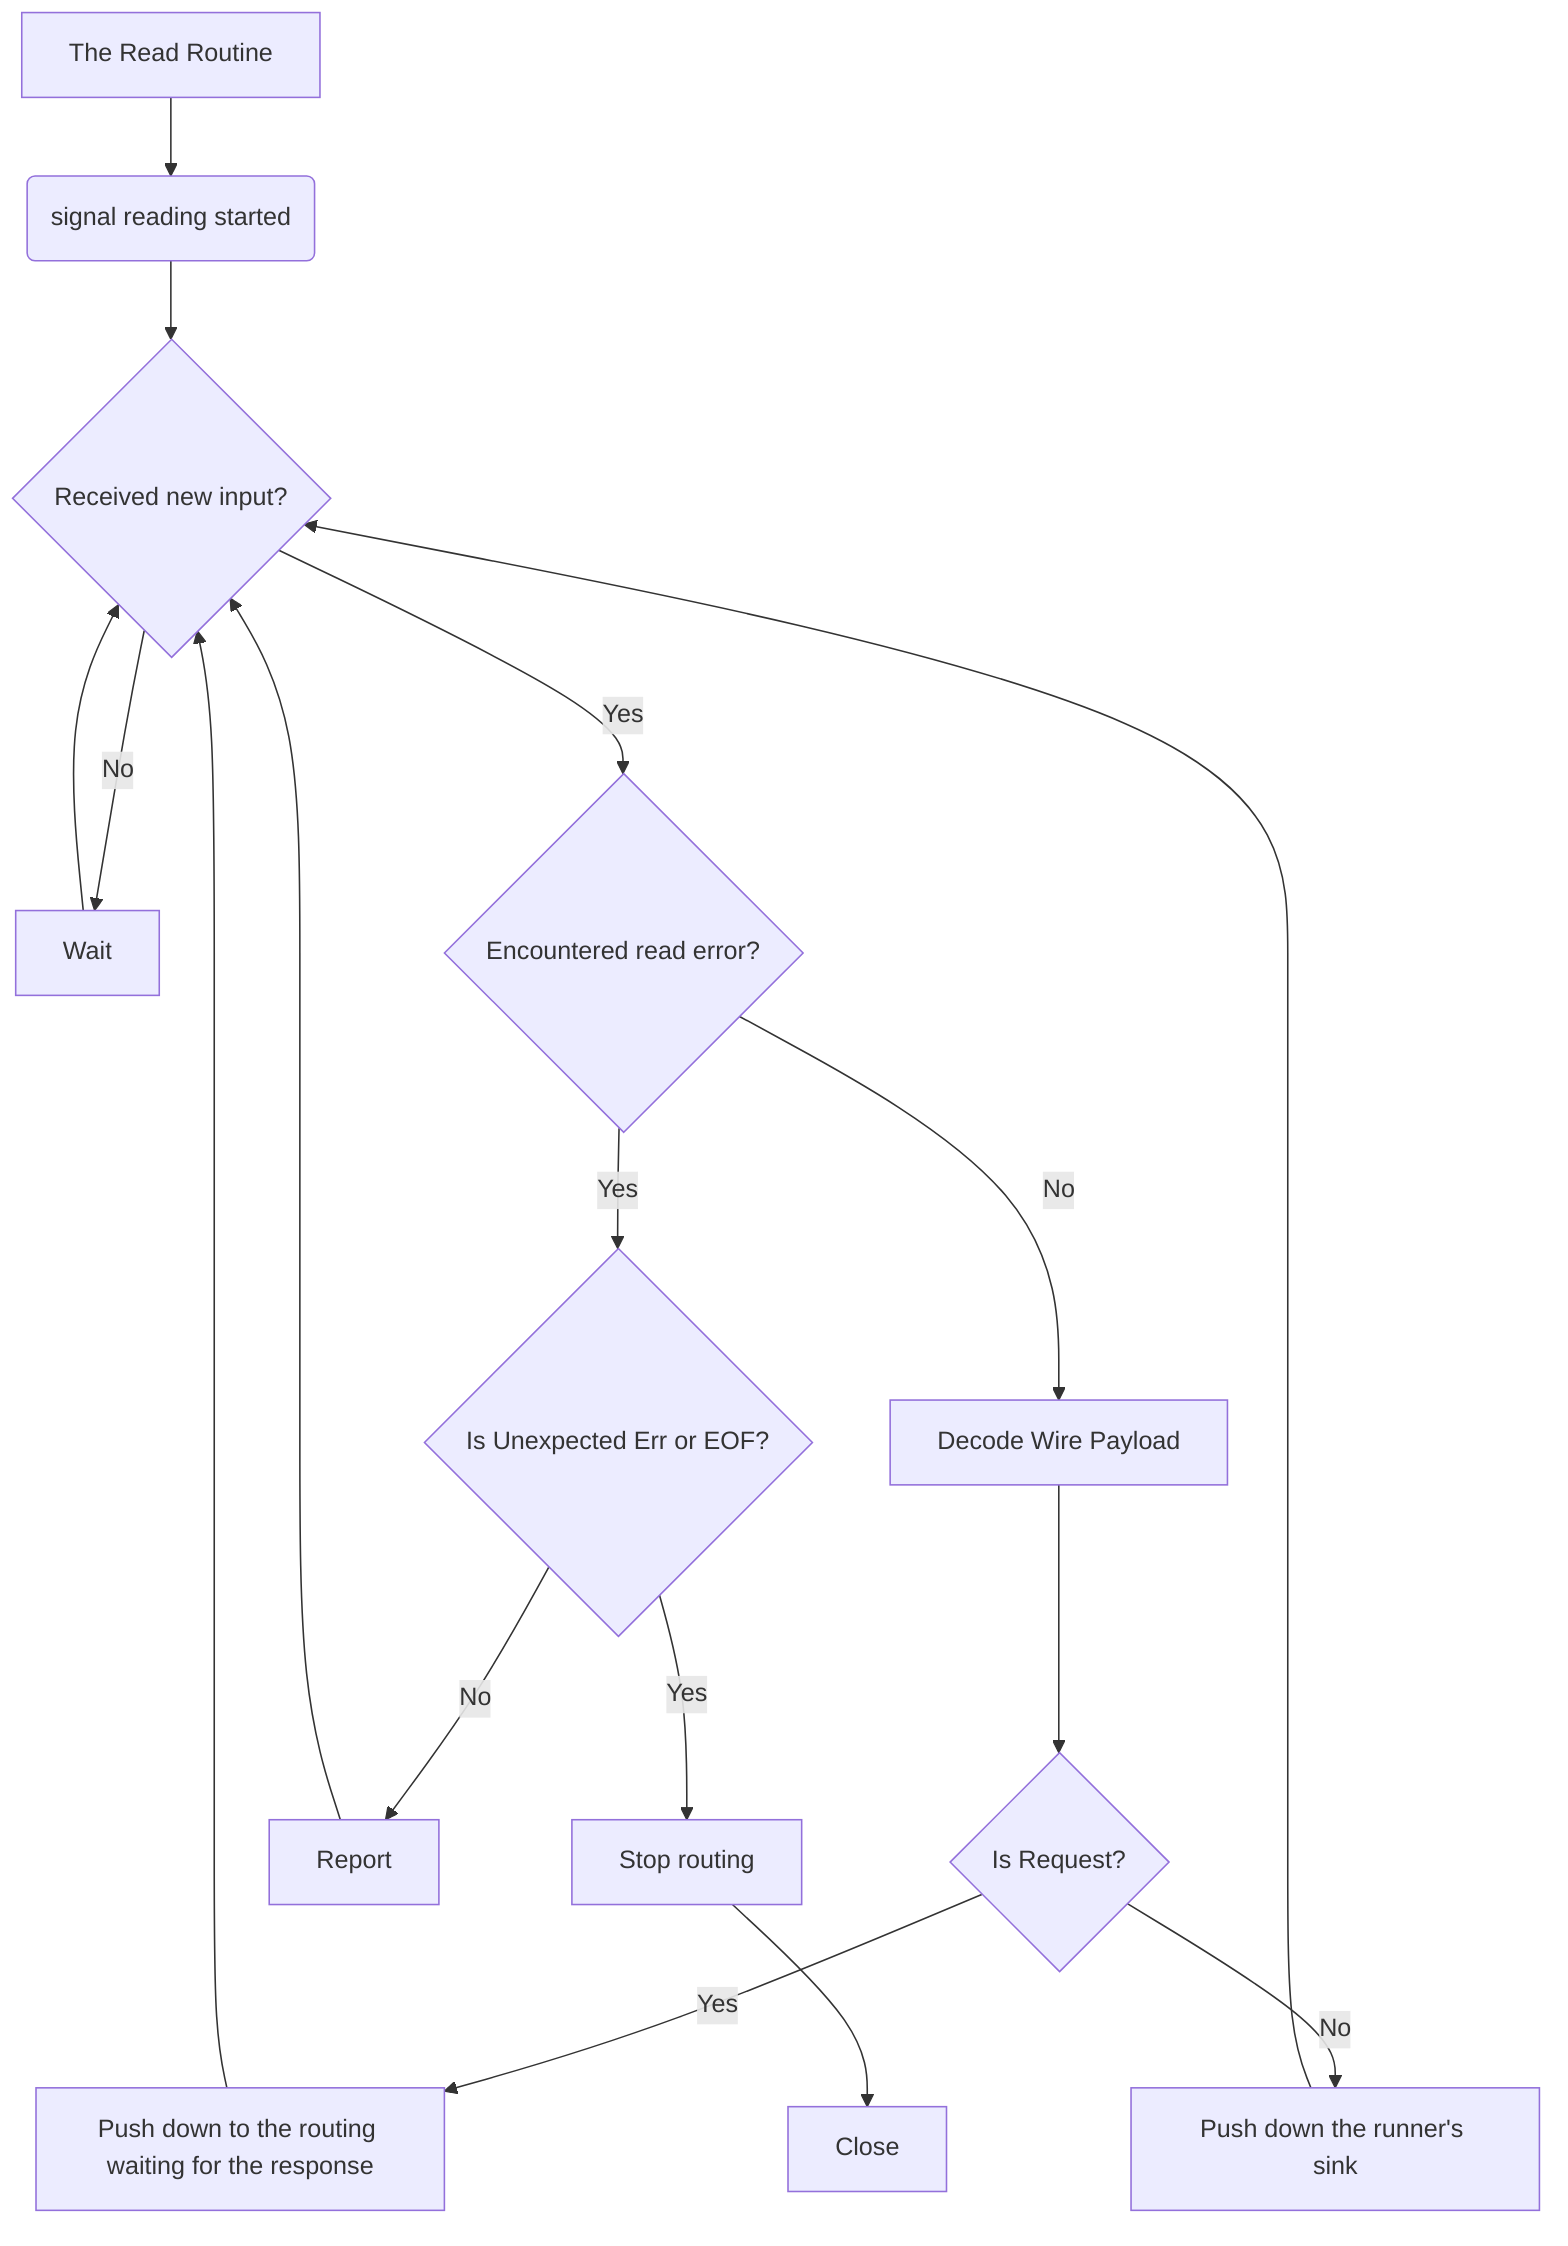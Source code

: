 graph TD
    A[The Read Routine] --> B(signal reading started)
    B --> C{Received new input?}
    C -->|No| D[Wait]
    D --> C
    C -->|Yes| E{Encountered read error?}
    E -->|No| F[Decode Wire Payload]
    E -->|Yes| H{Is Unexpected Err or EOF?}
    H --> |Yes| N[Stop routing]
    H --> |No| M[Report]
    N --> Q[Close]
    M --> C
    F --> I{Is Request?}
    I --> |Yes| J[Push down to the routing waiting for the response]
    I --> |No| K[Push down the runner's sink]
    J --> C
    K --> C
